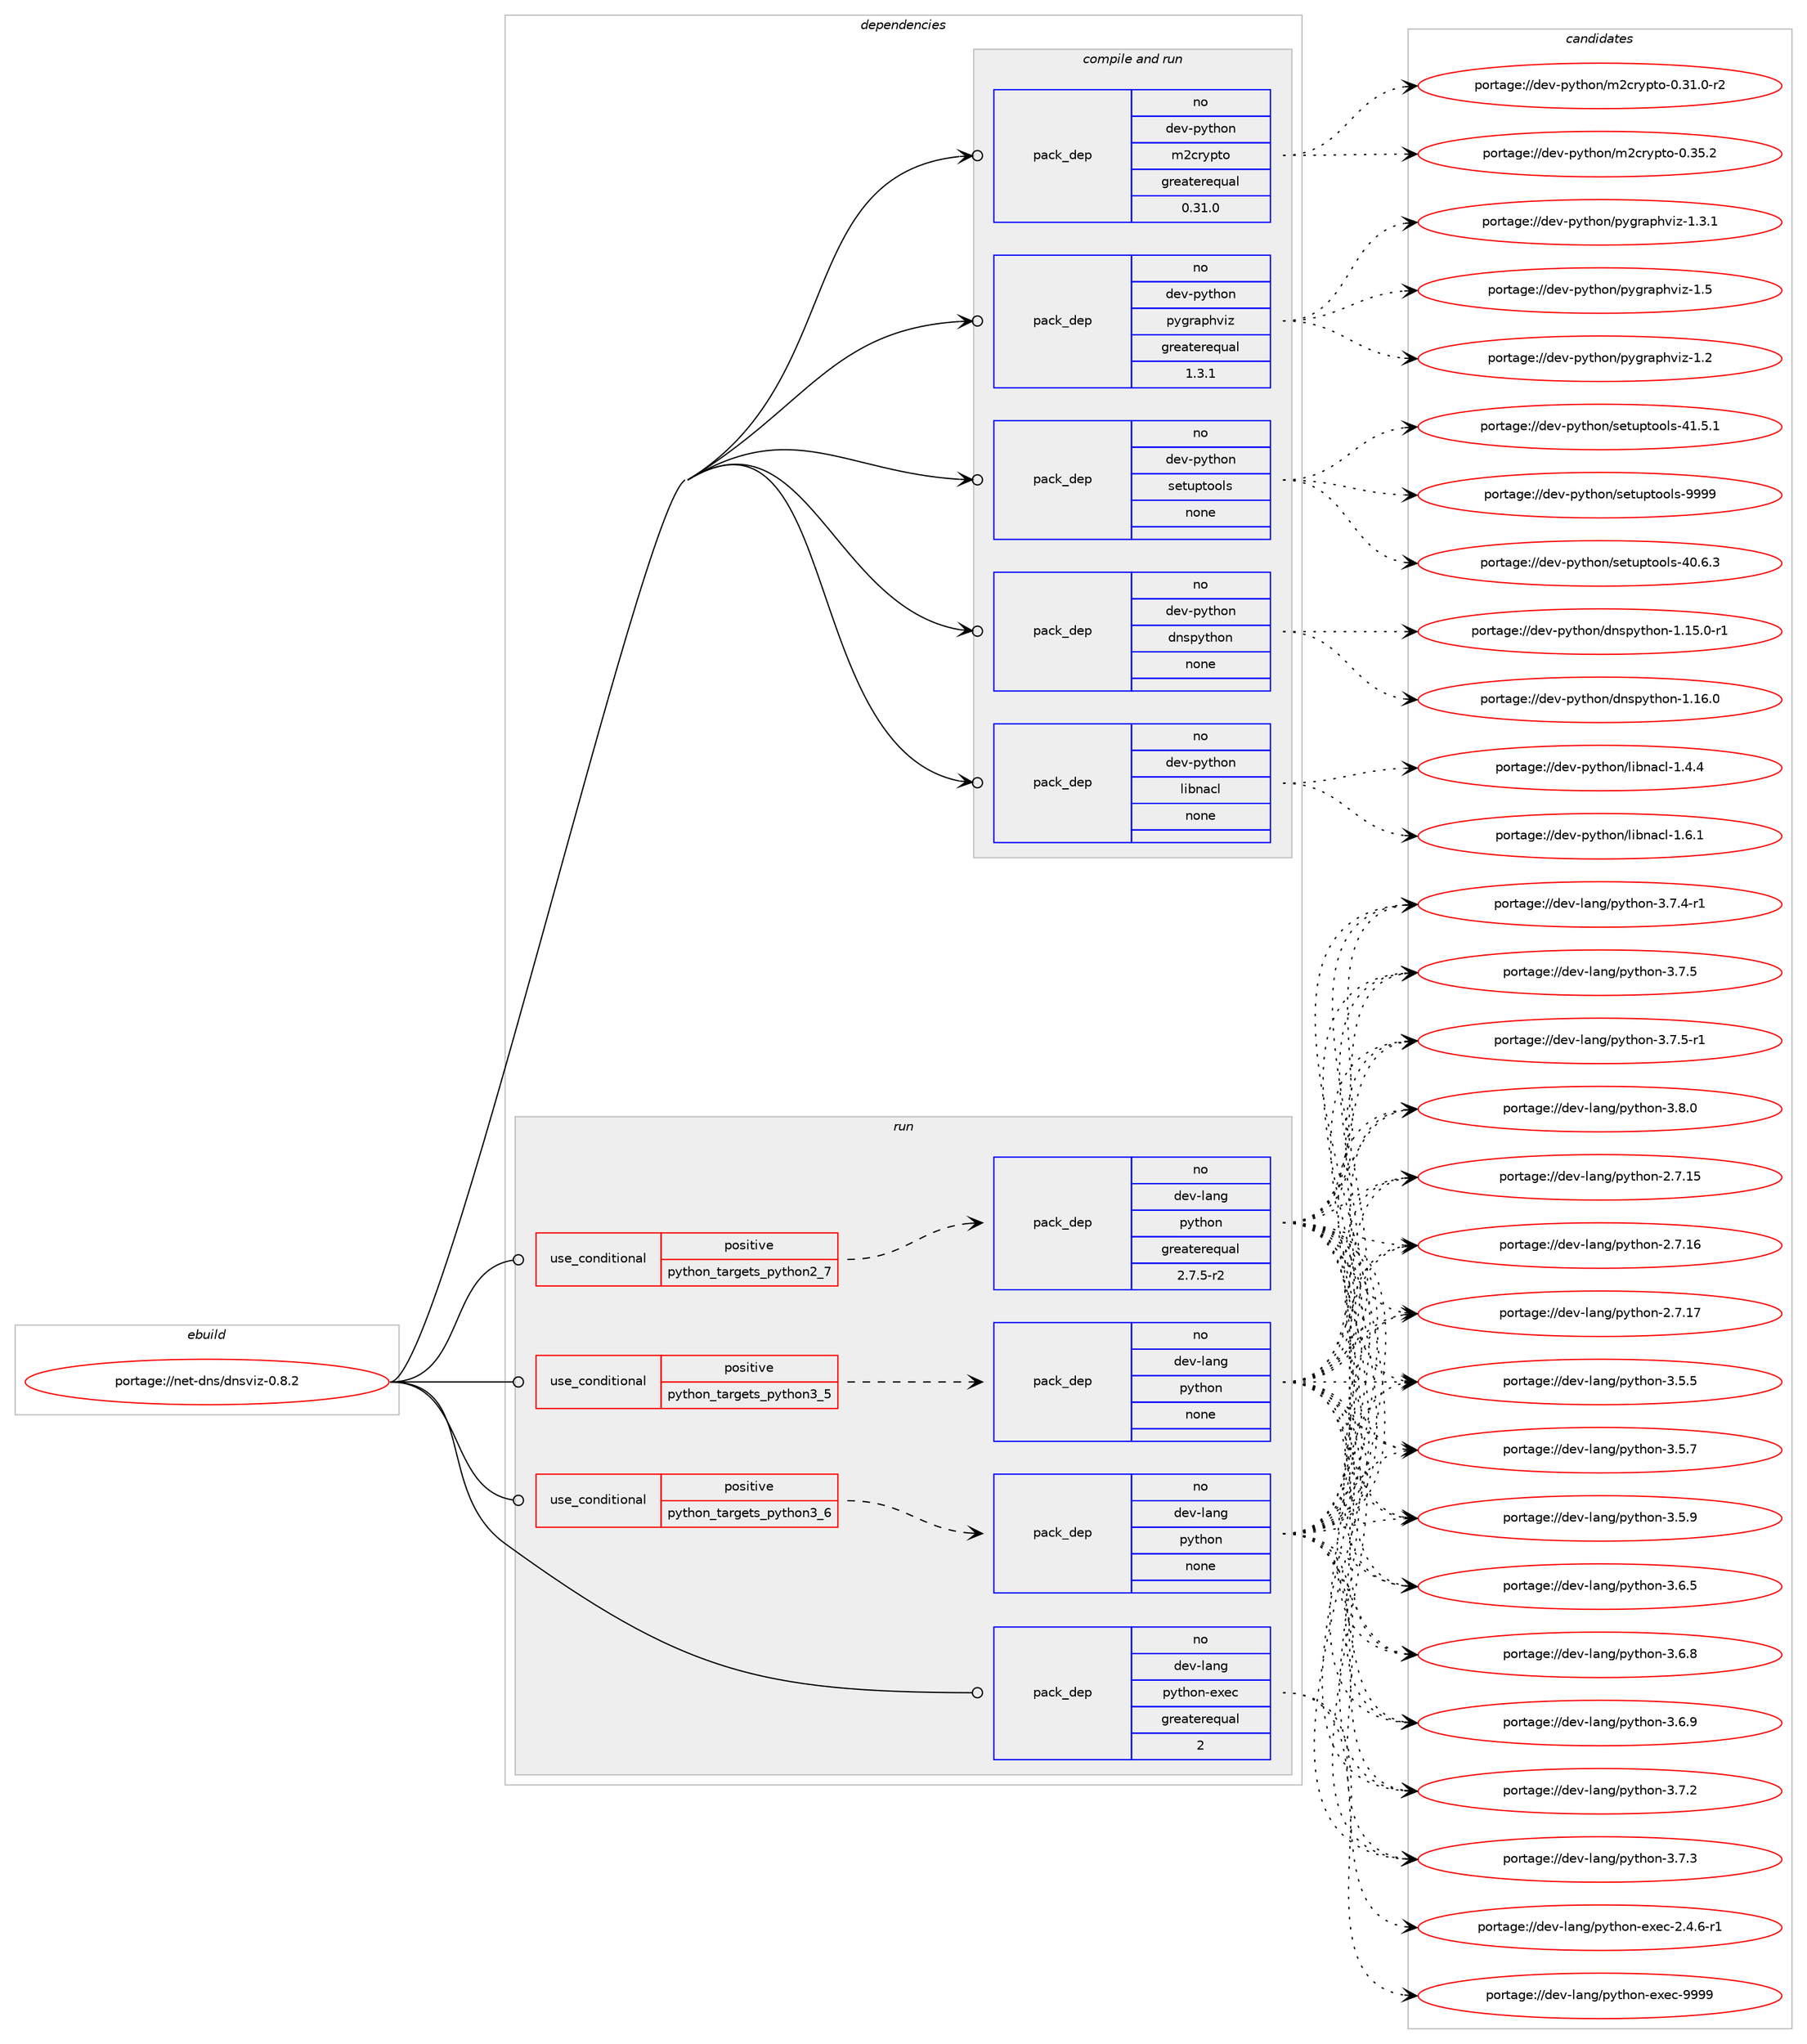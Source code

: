 digraph prolog {

# *************
# Graph options
# *************

newrank=true;
concentrate=true;
compound=true;
graph [rankdir=LR,fontname=Helvetica,fontsize=10,ranksep=1.5];#, ranksep=2.5, nodesep=0.2];
edge  [arrowhead=vee];
node  [fontname=Helvetica,fontsize=10];

# **********
# The ebuild
# **********

subgraph cluster_leftcol {
color=gray;
rank=same;
label=<<i>ebuild</i>>;
id [label="portage://net-dns/dnsviz-0.8.2", color=red, width=4, href="../net-dns/dnsviz-0.8.2.svg"];
}

# ****************
# The dependencies
# ****************

subgraph cluster_midcol {
color=gray;
label=<<i>dependencies</i>>;
subgraph cluster_compile {
fillcolor="#eeeeee";
style=filled;
label=<<i>compile</i>>;
}
subgraph cluster_compileandrun {
fillcolor="#eeeeee";
style=filled;
label=<<i>compile and run</i>>;
subgraph pack257594 {
dependency351065 [label=<<TABLE BORDER="0" CELLBORDER="1" CELLSPACING="0" CELLPADDING="4" WIDTH="220"><TR><TD ROWSPAN="6" CELLPADDING="30">pack_dep</TD></TR><TR><TD WIDTH="110">no</TD></TR><TR><TD>dev-python</TD></TR><TR><TD>dnspython</TD></TR><TR><TD>none</TD></TR><TR><TD></TD></TR></TABLE>>, shape=none, color=blue];
}
id:e -> dependency351065:w [weight=20,style="solid",arrowhead="odotvee"];
subgraph pack257595 {
dependency351066 [label=<<TABLE BORDER="0" CELLBORDER="1" CELLSPACING="0" CELLPADDING="4" WIDTH="220"><TR><TD ROWSPAN="6" CELLPADDING="30">pack_dep</TD></TR><TR><TD WIDTH="110">no</TD></TR><TR><TD>dev-python</TD></TR><TR><TD>libnacl</TD></TR><TR><TD>none</TD></TR><TR><TD></TD></TR></TABLE>>, shape=none, color=blue];
}
id:e -> dependency351066:w [weight=20,style="solid",arrowhead="odotvee"];
subgraph pack257596 {
dependency351067 [label=<<TABLE BORDER="0" CELLBORDER="1" CELLSPACING="0" CELLPADDING="4" WIDTH="220"><TR><TD ROWSPAN="6" CELLPADDING="30">pack_dep</TD></TR><TR><TD WIDTH="110">no</TD></TR><TR><TD>dev-python</TD></TR><TR><TD>m2crypto</TD></TR><TR><TD>greaterequal</TD></TR><TR><TD>0.31.0</TD></TR></TABLE>>, shape=none, color=blue];
}
id:e -> dependency351067:w [weight=20,style="solid",arrowhead="odotvee"];
subgraph pack257597 {
dependency351068 [label=<<TABLE BORDER="0" CELLBORDER="1" CELLSPACING="0" CELLPADDING="4" WIDTH="220"><TR><TD ROWSPAN="6" CELLPADDING="30">pack_dep</TD></TR><TR><TD WIDTH="110">no</TD></TR><TR><TD>dev-python</TD></TR><TR><TD>pygraphviz</TD></TR><TR><TD>greaterequal</TD></TR><TR><TD>1.3.1</TD></TR></TABLE>>, shape=none, color=blue];
}
id:e -> dependency351068:w [weight=20,style="solid",arrowhead="odotvee"];
subgraph pack257598 {
dependency351069 [label=<<TABLE BORDER="0" CELLBORDER="1" CELLSPACING="0" CELLPADDING="4" WIDTH="220"><TR><TD ROWSPAN="6" CELLPADDING="30">pack_dep</TD></TR><TR><TD WIDTH="110">no</TD></TR><TR><TD>dev-python</TD></TR><TR><TD>setuptools</TD></TR><TR><TD>none</TD></TR><TR><TD></TD></TR></TABLE>>, shape=none, color=blue];
}
id:e -> dependency351069:w [weight=20,style="solid",arrowhead="odotvee"];
}
subgraph cluster_run {
fillcolor="#eeeeee";
style=filled;
label=<<i>run</i>>;
subgraph cond87678 {
dependency351070 [label=<<TABLE BORDER="0" CELLBORDER="1" CELLSPACING="0" CELLPADDING="4"><TR><TD ROWSPAN="3" CELLPADDING="10">use_conditional</TD></TR><TR><TD>positive</TD></TR><TR><TD>python_targets_python2_7</TD></TR></TABLE>>, shape=none, color=red];
subgraph pack257599 {
dependency351071 [label=<<TABLE BORDER="0" CELLBORDER="1" CELLSPACING="0" CELLPADDING="4" WIDTH="220"><TR><TD ROWSPAN="6" CELLPADDING="30">pack_dep</TD></TR><TR><TD WIDTH="110">no</TD></TR><TR><TD>dev-lang</TD></TR><TR><TD>python</TD></TR><TR><TD>greaterequal</TD></TR><TR><TD>2.7.5-r2</TD></TR></TABLE>>, shape=none, color=blue];
}
dependency351070:e -> dependency351071:w [weight=20,style="dashed",arrowhead="vee"];
}
id:e -> dependency351070:w [weight=20,style="solid",arrowhead="odot"];
subgraph cond87679 {
dependency351072 [label=<<TABLE BORDER="0" CELLBORDER="1" CELLSPACING="0" CELLPADDING="4"><TR><TD ROWSPAN="3" CELLPADDING="10">use_conditional</TD></TR><TR><TD>positive</TD></TR><TR><TD>python_targets_python3_5</TD></TR></TABLE>>, shape=none, color=red];
subgraph pack257600 {
dependency351073 [label=<<TABLE BORDER="0" CELLBORDER="1" CELLSPACING="0" CELLPADDING="4" WIDTH="220"><TR><TD ROWSPAN="6" CELLPADDING="30">pack_dep</TD></TR><TR><TD WIDTH="110">no</TD></TR><TR><TD>dev-lang</TD></TR><TR><TD>python</TD></TR><TR><TD>none</TD></TR><TR><TD></TD></TR></TABLE>>, shape=none, color=blue];
}
dependency351072:e -> dependency351073:w [weight=20,style="dashed",arrowhead="vee"];
}
id:e -> dependency351072:w [weight=20,style="solid",arrowhead="odot"];
subgraph cond87680 {
dependency351074 [label=<<TABLE BORDER="0" CELLBORDER="1" CELLSPACING="0" CELLPADDING="4"><TR><TD ROWSPAN="3" CELLPADDING="10">use_conditional</TD></TR><TR><TD>positive</TD></TR><TR><TD>python_targets_python3_6</TD></TR></TABLE>>, shape=none, color=red];
subgraph pack257601 {
dependency351075 [label=<<TABLE BORDER="0" CELLBORDER="1" CELLSPACING="0" CELLPADDING="4" WIDTH="220"><TR><TD ROWSPAN="6" CELLPADDING="30">pack_dep</TD></TR><TR><TD WIDTH="110">no</TD></TR><TR><TD>dev-lang</TD></TR><TR><TD>python</TD></TR><TR><TD>none</TD></TR><TR><TD></TD></TR></TABLE>>, shape=none, color=blue];
}
dependency351074:e -> dependency351075:w [weight=20,style="dashed",arrowhead="vee"];
}
id:e -> dependency351074:w [weight=20,style="solid",arrowhead="odot"];
subgraph pack257602 {
dependency351076 [label=<<TABLE BORDER="0" CELLBORDER="1" CELLSPACING="0" CELLPADDING="4" WIDTH="220"><TR><TD ROWSPAN="6" CELLPADDING="30">pack_dep</TD></TR><TR><TD WIDTH="110">no</TD></TR><TR><TD>dev-lang</TD></TR><TR><TD>python-exec</TD></TR><TR><TD>greaterequal</TD></TR><TR><TD>2</TD></TR></TABLE>>, shape=none, color=blue];
}
id:e -> dependency351076:w [weight=20,style="solid",arrowhead="odot"];
}
}

# **************
# The candidates
# **************

subgraph cluster_choices {
rank=same;
color=gray;
label=<<i>candidates</i>>;

subgraph choice257594 {
color=black;
nodesep=1;
choiceportage1001011184511212111610411111047100110115112121116104111110454946495346484511449 [label="portage://dev-python/dnspython-1.15.0-r1", color=red, width=4,href="../dev-python/dnspython-1.15.0-r1.svg"];
choiceportage100101118451121211161041111104710011011511212111610411111045494649544648 [label="portage://dev-python/dnspython-1.16.0", color=red, width=4,href="../dev-python/dnspython-1.16.0.svg"];
dependency351065:e -> choiceportage1001011184511212111610411111047100110115112121116104111110454946495346484511449:w [style=dotted,weight="100"];
dependency351065:e -> choiceportage100101118451121211161041111104710011011511212111610411111045494649544648:w [style=dotted,weight="100"];
}
subgraph choice257595 {
color=black;
nodesep=1;
choiceportage1001011184511212111610411111047108105981109799108454946524652 [label="portage://dev-python/libnacl-1.4.4", color=red, width=4,href="../dev-python/libnacl-1.4.4.svg"];
choiceportage1001011184511212111610411111047108105981109799108454946544649 [label="portage://dev-python/libnacl-1.6.1", color=red, width=4,href="../dev-python/libnacl-1.6.1.svg"];
dependency351066:e -> choiceportage1001011184511212111610411111047108105981109799108454946524652:w [style=dotted,weight="100"];
dependency351066:e -> choiceportage1001011184511212111610411111047108105981109799108454946544649:w [style=dotted,weight="100"];
}
subgraph choice257596 {
color=black;
nodesep=1;
choiceportage10010111845112121116104111110471095099114121112116111454846514946484511450 [label="portage://dev-python/m2crypto-0.31.0-r2", color=red, width=4,href="../dev-python/m2crypto-0.31.0-r2.svg"];
choiceportage1001011184511212111610411111047109509911412111211611145484651534650 [label="portage://dev-python/m2crypto-0.35.2", color=red, width=4,href="../dev-python/m2crypto-0.35.2.svg"];
dependency351067:e -> choiceportage10010111845112121116104111110471095099114121112116111454846514946484511450:w [style=dotted,weight="100"];
dependency351067:e -> choiceportage1001011184511212111610411111047109509911412111211611145484651534650:w [style=dotted,weight="100"];
}
subgraph choice257597 {
color=black;
nodesep=1;
choiceportage10010111845112121116104111110471121211031149711210411810512245494650 [label="portage://dev-python/pygraphviz-1.2", color=red, width=4,href="../dev-python/pygraphviz-1.2.svg"];
choiceportage100101118451121211161041111104711212110311497112104118105122454946514649 [label="portage://dev-python/pygraphviz-1.3.1", color=red, width=4,href="../dev-python/pygraphviz-1.3.1.svg"];
choiceportage10010111845112121116104111110471121211031149711210411810512245494653 [label="portage://dev-python/pygraphviz-1.5", color=red, width=4,href="../dev-python/pygraphviz-1.5.svg"];
dependency351068:e -> choiceportage10010111845112121116104111110471121211031149711210411810512245494650:w [style=dotted,weight="100"];
dependency351068:e -> choiceportage100101118451121211161041111104711212110311497112104118105122454946514649:w [style=dotted,weight="100"];
dependency351068:e -> choiceportage10010111845112121116104111110471121211031149711210411810512245494653:w [style=dotted,weight="100"];
}
subgraph choice257598 {
color=black;
nodesep=1;
choiceportage100101118451121211161041111104711510111611711211611111110811545524846544651 [label="portage://dev-python/setuptools-40.6.3", color=red, width=4,href="../dev-python/setuptools-40.6.3.svg"];
choiceportage100101118451121211161041111104711510111611711211611111110811545524946534649 [label="portage://dev-python/setuptools-41.5.1", color=red, width=4,href="../dev-python/setuptools-41.5.1.svg"];
choiceportage10010111845112121116104111110471151011161171121161111111081154557575757 [label="portage://dev-python/setuptools-9999", color=red, width=4,href="../dev-python/setuptools-9999.svg"];
dependency351069:e -> choiceportage100101118451121211161041111104711510111611711211611111110811545524846544651:w [style=dotted,weight="100"];
dependency351069:e -> choiceportage100101118451121211161041111104711510111611711211611111110811545524946534649:w [style=dotted,weight="100"];
dependency351069:e -> choiceportage10010111845112121116104111110471151011161171121161111111081154557575757:w [style=dotted,weight="100"];
}
subgraph choice257599 {
color=black;
nodesep=1;
choiceportage10010111845108971101034711212111610411111045504655464953 [label="portage://dev-lang/python-2.7.15", color=red, width=4,href="../dev-lang/python-2.7.15.svg"];
choiceportage10010111845108971101034711212111610411111045504655464954 [label="portage://dev-lang/python-2.7.16", color=red, width=4,href="../dev-lang/python-2.7.16.svg"];
choiceportage10010111845108971101034711212111610411111045504655464955 [label="portage://dev-lang/python-2.7.17", color=red, width=4,href="../dev-lang/python-2.7.17.svg"];
choiceportage100101118451089711010347112121116104111110455146534653 [label="portage://dev-lang/python-3.5.5", color=red, width=4,href="../dev-lang/python-3.5.5.svg"];
choiceportage100101118451089711010347112121116104111110455146534655 [label="portage://dev-lang/python-3.5.7", color=red, width=4,href="../dev-lang/python-3.5.7.svg"];
choiceportage100101118451089711010347112121116104111110455146534657 [label="portage://dev-lang/python-3.5.9", color=red, width=4,href="../dev-lang/python-3.5.9.svg"];
choiceportage100101118451089711010347112121116104111110455146544653 [label="portage://dev-lang/python-3.6.5", color=red, width=4,href="../dev-lang/python-3.6.5.svg"];
choiceportage100101118451089711010347112121116104111110455146544656 [label="portage://dev-lang/python-3.6.8", color=red, width=4,href="../dev-lang/python-3.6.8.svg"];
choiceportage100101118451089711010347112121116104111110455146544657 [label="portage://dev-lang/python-3.6.9", color=red, width=4,href="../dev-lang/python-3.6.9.svg"];
choiceportage100101118451089711010347112121116104111110455146554650 [label="portage://dev-lang/python-3.7.2", color=red, width=4,href="../dev-lang/python-3.7.2.svg"];
choiceportage100101118451089711010347112121116104111110455146554651 [label="portage://dev-lang/python-3.7.3", color=red, width=4,href="../dev-lang/python-3.7.3.svg"];
choiceportage1001011184510897110103471121211161041111104551465546524511449 [label="portage://dev-lang/python-3.7.4-r1", color=red, width=4,href="../dev-lang/python-3.7.4-r1.svg"];
choiceportage100101118451089711010347112121116104111110455146554653 [label="portage://dev-lang/python-3.7.5", color=red, width=4,href="../dev-lang/python-3.7.5.svg"];
choiceportage1001011184510897110103471121211161041111104551465546534511449 [label="portage://dev-lang/python-3.7.5-r1", color=red, width=4,href="../dev-lang/python-3.7.5-r1.svg"];
choiceportage100101118451089711010347112121116104111110455146564648 [label="portage://dev-lang/python-3.8.0", color=red, width=4,href="../dev-lang/python-3.8.0.svg"];
dependency351071:e -> choiceportage10010111845108971101034711212111610411111045504655464953:w [style=dotted,weight="100"];
dependency351071:e -> choiceportage10010111845108971101034711212111610411111045504655464954:w [style=dotted,weight="100"];
dependency351071:e -> choiceportage10010111845108971101034711212111610411111045504655464955:w [style=dotted,weight="100"];
dependency351071:e -> choiceportage100101118451089711010347112121116104111110455146534653:w [style=dotted,weight="100"];
dependency351071:e -> choiceportage100101118451089711010347112121116104111110455146534655:w [style=dotted,weight="100"];
dependency351071:e -> choiceportage100101118451089711010347112121116104111110455146534657:w [style=dotted,weight="100"];
dependency351071:e -> choiceportage100101118451089711010347112121116104111110455146544653:w [style=dotted,weight="100"];
dependency351071:e -> choiceportage100101118451089711010347112121116104111110455146544656:w [style=dotted,weight="100"];
dependency351071:e -> choiceportage100101118451089711010347112121116104111110455146544657:w [style=dotted,weight="100"];
dependency351071:e -> choiceportage100101118451089711010347112121116104111110455146554650:w [style=dotted,weight="100"];
dependency351071:e -> choiceportage100101118451089711010347112121116104111110455146554651:w [style=dotted,weight="100"];
dependency351071:e -> choiceportage1001011184510897110103471121211161041111104551465546524511449:w [style=dotted,weight="100"];
dependency351071:e -> choiceportage100101118451089711010347112121116104111110455146554653:w [style=dotted,weight="100"];
dependency351071:e -> choiceportage1001011184510897110103471121211161041111104551465546534511449:w [style=dotted,weight="100"];
dependency351071:e -> choiceportage100101118451089711010347112121116104111110455146564648:w [style=dotted,weight="100"];
}
subgraph choice257600 {
color=black;
nodesep=1;
choiceportage10010111845108971101034711212111610411111045504655464953 [label="portage://dev-lang/python-2.7.15", color=red, width=4,href="../dev-lang/python-2.7.15.svg"];
choiceportage10010111845108971101034711212111610411111045504655464954 [label="portage://dev-lang/python-2.7.16", color=red, width=4,href="../dev-lang/python-2.7.16.svg"];
choiceportage10010111845108971101034711212111610411111045504655464955 [label="portage://dev-lang/python-2.7.17", color=red, width=4,href="../dev-lang/python-2.7.17.svg"];
choiceportage100101118451089711010347112121116104111110455146534653 [label="portage://dev-lang/python-3.5.5", color=red, width=4,href="../dev-lang/python-3.5.5.svg"];
choiceportage100101118451089711010347112121116104111110455146534655 [label="portage://dev-lang/python-3.5.7", color=red, width=4,href="../dev-lang/python-3.5.7.svg"];
choiceportage100101118451089711010347112121116104111110455146534657 [label="portage://dev-lang/python-3.5.9", color=red, width=4,href="../dev-lang/python-3.5.9.svg"];
choiceportage100101118451089711010347112121116104111110455146544653 [label="portage://dev-lang/python-3.6.5", color=red, width=4,href="../dev-lang/python-3.6.5.svg"];
choiceportage100101118451089711010347112121116104111110455146544656 [label="portage://dev-lang/python-3.6.8", color=red, width=4,href="../dev-lang/python-3.6.8.svg"];
choiceportage100101118451089711010347112121116104111110455146544657 [label="portage://dev-lang/python-3.6.9", color=red, width=4,href="../dev-lang/python-3.6.9.svg"];
choiceportage100101118451089711010347112121116104111110455146554650 [label="portage://dev-lang/python-3.7.2", color=red, width=4,href="../dev-lang/python-3.7.2.svg"];
choiceportage100101118451089711010347112121116104111110455146554651 [label="portage://dev-lang/python-3.7.3", color=red, width=4,href="../dev-lang/python-3.7.3.svg"];
choiceportage1001011184510897110103471121211161041111104551465546524511449 [label="portage://dev-lang/python-3.7.4-r1", color=red, width=4,href="../dev-lang/python-3.7.4-r1.svg"];
choiceportage100101118451089711010347112121116104111110455146554653 [label="portage://dev-lang/python-3.7.5", color=red, width=4,href="../dev-lang/python-3.7.5.svg"];
choiceportage1001011184510897110103471121211161041111104551465546534511449 [label="portage://dev-lang/python-3.7.5-r1", color=red, width=4,href="../dev-lang/python-3.7.5-r1.svg"];
choiceportage100101118451089711010347112121116104111110455146564648 [label="portage://dev-lang/python-3.8.0", color=red, width=4,href="../dev-lang/python-3.8.0.svg"];
dependency351073:e -> choiceportage10010111845108971101034711212111610411111045504655464953:w [style=dotted,weight="100"];
dependency351073:e -> choiceportage10010111845108971101034711212111610411111045504655464954:w [style=dotted,weight="100"];
dependency351073:e -> choiceportage10010111845108971101034711212111610411111045504655464955:w [style=dotted,weight="100"];
dependency351073:e -> choiceportage100101118451089711010347112121116104111110455146534653:w [style=dotted,weight="100"];
dependency351073:e -> choiceportage100101118451089711010347112121116104111110455146534655:w [style=dotted,weight="100"];
dependency351073:e -> choiceportage100101118451089711010347112121116104111110455146534657:w [style=dotted,weight="100"];
dependency351073:e -> choiceportage100101118451089711010347112121116104111110455146544653:w [style=dotted,weight="100"];
dependency351073:e -> choiceportage100101118451089711010347112121116104111110455146544656:w [style=dotted,weight="100"];
dependency351073:e -> choiceportage100101118451089711010347112121116104111110455146544657:w [style=dotted,weight="100"];
dependency351073:e -> choiceportage100101118451089711010347112121116104111110455146554650:w [style=dotted,weight="100"];
dependency351073:e -> choiceportage100101118451089711010347112121116104111110455146554651:w [style=dotted,weight="100"];
dependency351073:e -> choiceportage1001011184510897110103471121211161041111104551465546524511449:w [style=dotted,weight="100"];
dependency351073:e -> choiceportage100101118451089711010347112121116104111110455146554653:w [style=dotted,weight="100"];
dependency351073:e -> choiceportage1001011184510897110103471121211161041111104551465546534511449:w [style=dotted,weight="100"];
dependency351073:e -> choiceportage100101118451089711010347112121116104111110455146564648:w [style=dotted,weight="100"];
}
subgraph choice257601 {
color=black;
nodesep=1;
choiceportage10010111845108971101034711212111610411111045504655464953 [label="portage://dev-lang/python-2.7.15", color=red, width=4,href="../dev-lang/python-2.7.15.svg"];
choiceportage10010111845108971101034711212111610411111045504655464954 [label="portage://dev-lang/python-2.7.16", color=red, width=4,href="../dev-lang/python-2.7.16.svg"];
choiceportage10010111845108971101034711212111610411111045504655464955 [label="portage://dev-lang/python-2.7.17", color=red, width=4,href="../dev-lang/python-2.7.17.svg"];
choiceportage100101118451089711010347112121116104111110455146534653 [label="portage://dev-lang/python-3.5.5", color=red, width=4,href="../dev-lang/python-3.5.5.svg"];
choiceportage100101118451089711010347112121116104111110455146534655 [label="portage://dev-lang/python-3.5.7", color=red, width=4,href="../dev-lang/python-3.5.7.svg"];
choiceportage100101118451089711010347112121116104111110455146534657 [label="portage://dev-lang/python-3.5.9", color=red, width=4,href="../dev-lang/python-3.5.9.svg"];
choiceportage100101118451089711010347112121116104111110455146544653 [label="portage://dev-lang/python-3.6.5", color=red, width=4,href="../dev-lang/python-3.6.5.svg"];
choiceportage100101118451089711010347112121116104111110455146544656 [label="portage://dev-lang/python-3.6.8", color=red, width=4,href="../dev-lang/python-3.6.8.svg"];
choiceportage100101118451089711010347112121116104111110455146544657 [label="portage://dev-lang/python-3.6.9", color=red, width=4,href="../dev-lang/python-3.6.9.svg"];
choiceportage100101118451089711010347112121116104111110455146554650 [label="portage://dev-lang/python-3.7.2", color=red, width=4,href="../dev-lang/python-3.7.2.svg"];
choiceportage100101118451089711010347112121116104111110455146554651 [label="portage://dev-lang/python-3.7.3", color=red, width=4,href="../dev-lang/python-3.7.3.svg"];
choiceportage1001011184510897110103471121211161041111104551465546524511449 [label="portage://dev-lang/python-3.7.4-r1", color=red, width=4,href="../dev-lang/python-3.7.4-r1.svg"];
choiceportage100101118451089711010347112121116104111110455146554653 [label="portage://dev-lang/python-3.7.5", color=red, width=4,href="../dev-lang/python-3.7.5.svg"];
choiceportage1001011184510897110103471121211161041111104551465546534511449 [label="portage://dev-lang/python-3.7.5-r1", color=red, width=4,href="../dev-lang/python-3.7.5-r1.svg"];
choiceportage100101118451089711010347112121116104111110455146564648 [label="portage://dev-lang/python-3.8.0", color=red, width=4,href="../dev-lang/python-3.8.0.svg"];
dependency351075:e -> choiceportage10010111845108971101034711212111610411111045504655464953:w [style=dotted,weight="100"];
dependency351075:e -> choiceportage10010111845108971101034711212111610411111045504655464954:w [style=dotted,weight="100"];
dependency351075:e -> choiceportage10010111845108971101034711212111610411111045504655464955:w [style=dotted,weight="100"];
dependency351075:e -> choiceportage100101118451089711010347112121116104111110455146534653:w [style=dotted,weight="100"];
dependency351075:e -> choiceportage100101118451089711010347112121116104111110455146534655:w [style=dotted,weight="100"];
dependency351075:e -> choiceportage100101118451089711010347112121116104111110455146534657:w [style=dotted,weight="100"];
dependency351075:e -> choiceportage100101118451089711010347112121116104111110455146544653:w [style=dotted,weight="100"];
dependency351075:e -> choiceportage100101118451089711010347112121116104111110455146544656:w [style=dotted,weight="100"];
dependency351075:e -> choiceportage100101118451089711010347112121116104111110455146544657:w [style=dotted,weight="100"];
dependency351075:e -> choiceportage100101118451089711010347112121116104111110455146554650:w [style=dotted,weight="100"];
dependency351075:e -> choiceportage100101118451089711010347112121116104111110455146554651:w [style=dotted,weight="100"];
dependency351075:e -> choiceportage1001011184510897110103471121211161041111104551465546524511449:w [style=dotted,weight="100"];
dependency351075:e -> choiceportage100101118451089711010347112121116104111110455146554653:w [style=dotted,weight="100"];
dependency351075:e -> choiceportage1001011184510897110103471121211161041111104551465546534511449:w [style=dotted,weight="100"];
dependency351075:e -> choiceportage100101118451089711010347112121116104111110455146564648:w [style=dotted,weight="100"];
}
subgraph choice257602 {
color=black;
nodesep=1;
choiceportage10010111845108971101034711212111610411111045101120101994550465246544511449 [label="portage://dev-lang/python-exec-2.4.6-r1", color=red, width=4,href="../dev-lang/python-exec-2.4.6-r1.svg"];
choiceportage10010111845108971101034711212111610411111045101120101994557575757 [label="portage://dev-lang/python-exec-9999", color=red, width=4,href="../dev-lang/python-exec-9999.svg"];
dependency351076:e -> choiceportage10010111845108971101034711212111610411111045101120101994550465246544511449:w [style=dotted,weight="100"];
dependency351076:e -> choiceportage10010111845108971101034711212111610411111045101120101994557575757:w [style=dotted,weight="100"];
}
}

}
